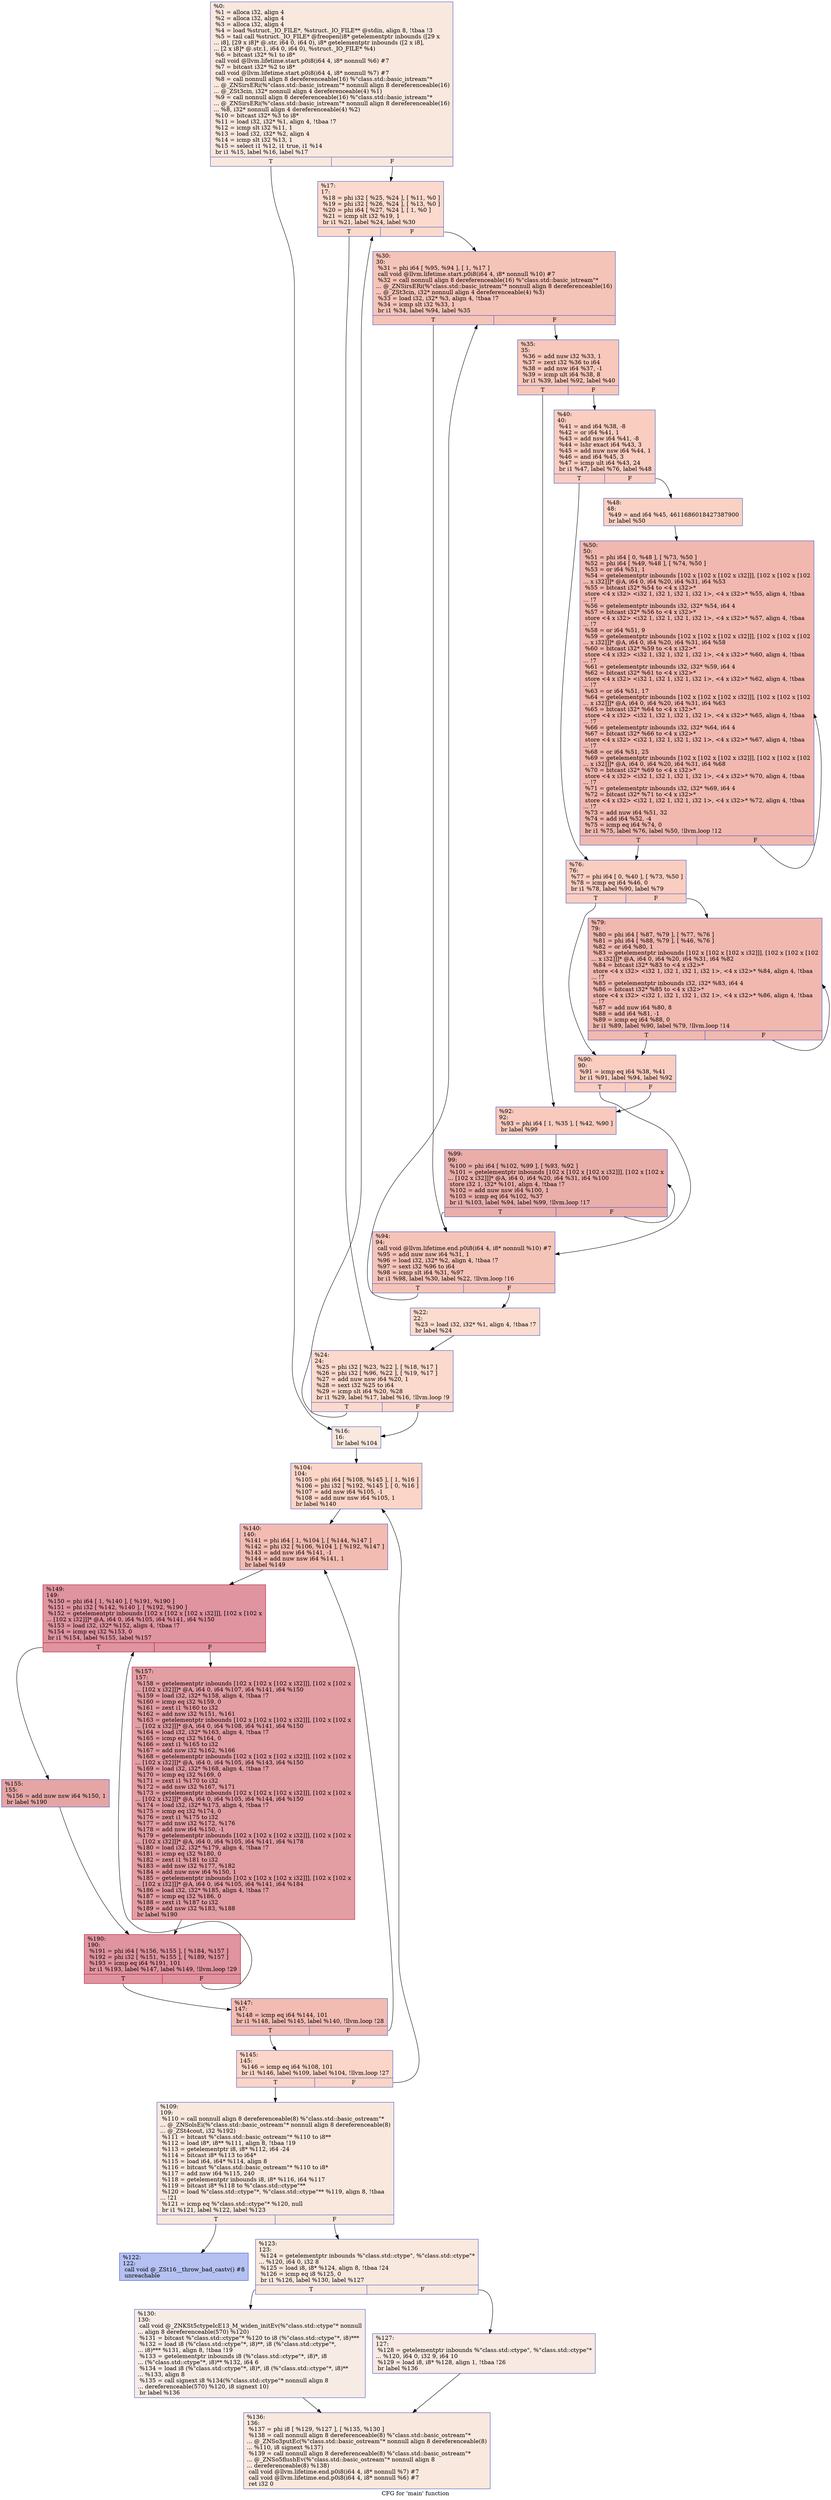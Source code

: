 digraph "CFG for 'main' function" {
	label="CFG for 'main' function";

	Node0x561527d8e800 [shape=record,color="#3d50c3ff", style=filled, fillcolor="#f2cab570",label="{%0:\l  %1 = alloca i32, align 4\l  %2 = alloca i32, align 4\l  %3 = alloca i32, align 4\l  %4 = load %struct._IO_FILE*, %struct._IO_FILE** @stdin, align 8, !tbaa !3\l  %5 = tail call %struct._IO_FILE* @freopen(i8* getelementptr inbounds ([29 x\l... i8], [29 x i8]* @.str, i64 0, i64 0), i8* getelementptr inbounds ([2 x i8],\l... [2 x i8]* @.str.1, i64 0, i64 0), %struct._IO_FILE* %4)\l  %6 = bitcast i32* %1 to i8*\l  call void @llvm.lifetime.start.p0i8(i64 4, i8* nonnull %6) #7\l  %7 = bitcast i32* %2 to i8*\l  call void @llvm.lifetime.start.p0i8(i64 4, i8* nonnull %7) #7\l  %8 = call nonnull align 8 dereferenceable(16) %\"class.std::basic_istream\"*\l... @_ZNSirsERi(%\"class.std::basic_istream\"* nonnull align 8 dereferenceable(16)\l... @_ZSt3cin, i32* nonnull align 4 dereferenceable(4) %1)\l  %9 = call nonnull align 8 dereferenceable(16) %\"class.std::basic_istream\"*\l... @_ZNSirsERi(%\"class.std::basic_istream\"* nonnull align 8 dereferenceable(16)\l... %8, i32* nonnull align 4 dereferenceable(4) %2)\l  %10 = bitcast i32* %3 to i8*\l  %11 = load i32, i32* %1, align 4, !tbaa !7\l  %12 = icmp slt i32 %11, 1\l  %13 = load i32, i32* %2, align 4\l  %14 = icmp slt i32 %13, 1\l  %15 = select i1 %12, i1 true, i1 %14\l  br i1 %15, label %16, label %17\l|{<s0>T|<s1>F}}"];
	Node0x561527d8e800:s0 -> Node0x561527d91830;
	Node0x561527d8e800:s1 -> Node0x561527d918c0;
	Node0x561527d91830 [shape=record,color="#3d50c3ff", style=filled, fillcolor="#f2cab570",label="{%16:\l16:                                               \l  br label %104\l}"];
	Node0x561527d91830 -> Node0x561527d91a00;
	Node0x561527d918c0 [shape=record,color="#3d50c3ff", style=filled, fillcolor="#f7ac8e70",label="{%17:\l17:                                               \l  %18 = phi i32 [ %25, %24 ], [ %11, %0 ]\l  %19 = phi i32 [ %26, %24 ], [ %13, %0 ]\l  %20 = phi i64 [ %27, %24 ], [ 1, %0 ]\l  %21 = icmp slt i32 %19, 1\l  br i1 %21, label %24, label %30\l|{<s0>T|<s1>F}}"];
	Node0x561527d918c0:s0 -> Node0x561527d91af0;
	Node0x561527d918c0:s1 -> Node0x561527d91ea0;
	Node0x561527d91fe0 [shape=record,color="#3d50c3ff", style=filled, fillcolor="#f7af9170",label="{%22:\l22:                                               \l  %23 = load i32, i32* %1, align 4, !tbaa !7\l  br label %24\l}"];
	Node0x561527d91fe0 -> Node0x561527d91af0;
	Node0x561527d91af0 [shape=record,color="#3d50c3ff", style=filled, fillcolor="#f7ac8e70",label="{%24:\l24:                                               \l  %25 = phi i32 [ %23, %22 ], [ %18, %17 ]\l  %26 = phi i32 [ %96, %22 ], [ %19, %17 ]\l  %27 = add nuw nsw i64 %20, 1\l  %28 = sext i32 %25 to i64\l  %29 = icmp slt i64 %20, %28\l  br i1 %29, label %17, label %16, !llvm.loop !9\l|{<s0>T|<s1>F}}"];
	Node0x561527d91af0:s0 -> Node0x561527d918c0;
	Node0x561527d91af0:s1 -> Node0x561527d91830;
	Node0x561527d91ea0 [shape=record,color="#3d50c3ff", style=filled, fillcolor="#e97a5f70",label="{%30:\l30:                                               \l  %31 = phi i64 [ %95, %94 ], [ 1, %17 ]\l  call void @llvm.lifetime.start.p0i8(i64 4, i8* nonnull %10) #7\l  %32 = call nonnull align 8 dereferenceable(16) %\"class.std::basic_istream\"*\l... @_ZNSirsERi(%\"class.std::basic_istream\"* nonnull align 8 dereferenceable(16)\l... @_ZSt3cin, i32* nonnull align 4 dereferenceable(4) %3)\l  %33 = load i32, i32* %3, align 4, !tbaa !7\l  %34 = icmp slt i32 %33, 1\l  br i1 %34, label %94, label %35\l|{<s0>T|<s1>F}}"];
	Node0x561527d91ea0:s0 -> Node0x561527d92b80;
	Node0x561527d91ea0:s1 -> Node0x561527d93240;
	Node0x561527d93240 [shape=record,color="#3d50c3ff", style=filled, fillcolor="#ed836670",label="{%35:\l35:                                               \l  %36 = add nuw i32 %33, 1\l  %37 = zext i32 %36 to i64\l  %38 = add nsw i64 %37, -1\l  %39 = icmp ult i64 %38, 8\l  br i1 %39, label %92, label %40\l|{<s0>T|<s1>F}}"];
	Node0x561527d93240:s0 -> Node0x561527d93560;
	Node0x561527d93240:s1 -> Node0x561527d935b0;
	Node0x561527d935b0 [shape=record,color="#3d50c3ff", style=filled, fillcolor="#f2907270",label="{%40:\l40:                                               \l  %41 = and i64 %38, -8\l  %42 = or i64 %41, 1\l  %43 = add nsw i64 %41, -8\l  %44 = lshr exact i64 %43, 3\l  %45 = add nuw nsw i64 %44, 1\l  %46 = and i64 %45, 3\l  %47 = icmp ult i64 %43, 24\l  br i1 %47, label %76, label %48\l|{<s0>T|<s1>F}}"];
	Node0x561527d935b0:s0 -> Node0x561527d93b70;
	Node0x561527d935b0:s1 -> Node0x561527d93bc0;
	Node0x561527d93bc0 [shape=record,color="#3d50c3ff", style=filled, fillcolor="#f4987a70",label="{%48:\l48:                                               \l  %49 = and i64 %45, 4611686018427387900\l  br label %50\l}"];
	Node0x561527d93bc0 -> Node0x561527d93dc0;
	Node0x561527d93dc0 [shape=record,color="#3d50c3ff", style=filled, fillcolor="#dc5d4a70",label="{%50:\l50:                                               \l  %51 = phi i64 [ 0, %48 ], [ %73, %50 ]\l  %52 = phi i64 [ %49, %48 ], [ %74, %50 ]\l  %53 = or i64 %51, 1\l  %54 = getelementptr inbounds [102 x [102 x [102 x i32]]], [102 x [102 x [102\l... x i32]]]* @A, i64 0, i64 %20, i64 %31, i64 %53\l  %55 = bitcast i32* %54 to \<4 x i32\>*\l  store \<4 x i32\> \<i32 1, i32 1, i32 1, i32 1\>, \<4 x i32\>* %55, align 4, !tbaa\l... !7\l  %56 = getelementptr inbounds i32, i32* %54, i64 4\l  %57 = bitcast i32* %56 to \<4 x i32\>*\l  store \<4 x i32\> \<i32 1, i32 1, i32 1, i32 1\>, \<4 x i32\>* %57, align 4, !tbaa\l... !7\l  %58 = or i64 %51, 9\l  %59 = getelementptr inbounds [102 x [102 x [102 x i32]]], [102 x [102 x [102\l... x i32]]]* @A, i64 0, i64 %20, i64 %31, i64 %58\l  %60 = bitcast i32* %59 to \<4 x i32\>*\l  store \<4 x i32\> \<i32 1, i32 1, i32 1, i32 1\>, \<4 x i32\>* %60, align 4, !tbaa\l... !7\l  %61 = getelementptr inbounds i32, i32* %59, i64 4\l  %62 = bitcast i32* %61 to \<4 x i32\>*\l  store \<4 x i32\> \<i32 1, i32 1, i32 1, i32 1\>, \<4 x i32\>* %62, align 4, !tbaa\l... !7\l  %63 = or i64 %51, 17\l  %64 = getelementptr inbounds [102 x [102 x [102 x i32]]], [102 x [102 x [102\l... x i32]]]* @A, i64 0, i64 %20, i64 %31, i64 %63\l  %65 = bitcast i32* %64 to \<4 x i32\>*\l  store \<4 x i32\> \<i32 1, i32 1, i32 1, i32 1\>, \<4 x i32\>* %65, align 4, !tbaa\l... !7\l  %66 = getelementptr inbounds i32, i32* %64, i64 4\l  %67 = bitcast i32* %66 to \<4 x i32\>*\l  store \<4 x i32\> \<i32 1, i32 1, i32 1, i32 1\>, \<4 x i32\>* %67, align 4, !tbaa\l... !7\l  %68 = or i64 %51, 25\l  %69 = getelementptr inbounds [102 x [102 x [102 x i32]]], [102 x [102 x [102\l... x i32]]]* @A, i64 0, i64 %20, i64 %31, i64 %68\l  %70 = bitcast i32* %69 to \<4 x i32\>*\l  store \<4 x i32\> \<i32 1, i32 1, i32 1, i32 1\>, \<4 x i32\>* %70, align 4, !tbaa\l... !7\l  %71 = getelementptr inbounds i32, i32* %69, i64 4\l  %72 = bitcast i32* %71 to \<4 x i32\>*\l  store \<4 x i32\> \<i32 1, i32 1, i32 1, i32 1\>, \<4 x i32\>* %72, align 4, !tbaa\l... !7\l  %73 = add nuw i64 %51, 32\l  %74 = add i64 %52, -4\l  %75 = icmp eq i64 %74, 0\l  br i1 %75, label %76, label %50, !llvm.loop !12\l|{<s0>T|<s1>F}}"];
	Node0x561527d93dc0:s0 -> Node0x561527d93b70;
	Node0x561527d93dc0:s1 -> Node0x561527d93dc0;
	Node0x561527d93b70 [shape=record,color="#3d50c3ff", style=filled, fillcolor="#f2907270",label="{%76:\l76:                                               \l  %77 = phi i64 [ 0, %40 ], [ %73, %50 ]\l  %78 = icmp eq i64 %46, 0\l  br i1 %78, label %90, label %79\l|{<s0>T|<s1>F}}"];
	Node0x561527d93b70:s0 -> Node0x561527d960b0;
	Node0x561527d93b70:s1 -> Node0x561527d96100;
	Node0x561527d96100 [shape=record,color="#3d50c3ff", style=filled, fillcolor="#dc5d4a70",label="{%79:\l79:                                               \l  %80 = phi i64 [ %87, %79 ], [ %77, %76 ]\l  %81 = phi i64 [ %88, %79 ], [ %46, %76 ]\l  %82 = or i64 %80, 1\l  %83 = getelementptr inbounds [102 x [102 x [102 x i32]]], [102 x [102 x [102\l... x i32]]]* @A, i64 0, i64 %20, i64 %31, i64 %82\l  %84 = bitcast i32* %83 to \<4 x i32\>*\l  store \<4 x i32\> \<i32 1, i32 1, i32 1, i32 1\>, \<4 x i32\>* %84, align 4, !tbaa\l... !7\l  %85 = getelementptr inbounds i32, i32* %83, i64 4\l  %86 = bitcast i32* %85 to \<4 x i32\>*\l  store \<4 x i32\> \<i32 1, i32 1, i32 1, i32 1\>, \<4 x i32\>* %86, align 4, !tbaa\l... !7\l  %87 = add nuw i64 %80, 8\l  %88 = add i64 %81, -1\l  %89 = icmp eq i64 %88, 0\l  br i1 %89, label %90, label %79, !llvm.loop !14\l|{<s0>T|<s1>F}}"];
	Node0x561527d96100:s0 -> Node0x561527d960b0;
	Node0x561527d96100:s1 -> Node0x561527d96100;
	Node0x561527d960b0 [shape=record,color="#3d50c3ff", style=filled, fillcolor="#f2907270",label="{%90:\l90:                                               \l  %91 = icmp eq i64 %38, %41\l  br i1 %91, label %94, label %92\l|{<s0>T|<s1>F}}"];
	Node0x561527d960b0:s0 -> Node0x561527d92b80;
	Node0x561527d960b0:s1 -> Node0x561527d93560;
	Node0x561527d93560 [shape=record,color="#3d50c3ff", style=filled, fillcolor="#ef886b70",label="{%92:\l92:                                               \l  %93 = phi i64 [ 1, %35 ], [ %42, %90 ]\l  br label %99\l}"];
	Node0x561527d93560 -> Node0x561527d96d10;
	Node0x561527d92b80 [shape=record,color="#3d50c3ff", style=filled, fillcolor="#e97a5f70",label="{%94:\l94:                                               \l  call void @llvm.lifetime.end.p0i8(i64 4, i8* nonnull %10) #7\l  %95 = add nuw nsw i64 %31, 1\l  %96 = load i32, i32* %2, align 4, !tbaa !7\l  %97 = sext i32 %96 to i64\l  %98 = icmp slt i64 %31, %97\l  br i1 %98, label %30, label %22, !llvm.loop !16\l|{<s0>T|<s1>F}}"];
	Node0x561527d92b80:s0 -> Node0x561527d91ea0;
	Node0x561527d92b80:s1 -> Node0x561527d91fe0;
	Node0x561527d96d10 [shape=record,color="#3d50c3ff", style=filled, fillcolor="#d0473d70",label="{%99:\l99:                                               \l  %100 = phi i64 [ %102, %99 ], [ %93, %92 ]\l  %101 = getelementptr inbounds [102 x [102 x [102 x i32]]], [102 x [102 x\l... [102 x i32]]]* @A, i64 0, i64 %20, i64 %31, i64 %100\l  store i32 1, i32* %101, align 4, !tbaa !7\l  %102 = add nuw nsw i64 %100, 1\l  %103 = icmp eq i64 %102, %37\l  br i1 %103, label %94, label %99, !llvm.loop !17\l|{<s0>T|<s1>F}}"];
	Node0x561527d96d10:s0 -> Node0x561527d92b80;
	Node0x561527d96d10:s1 -> Node0x561527d96d10;
	Node0x561527d91a00 [shape=record,color="#3d50c3ff", style=filled, fillcolor="#f5a08170",label="{%104:\l104:                                              \l  %105 = phi i64 [ %108, %145 ], [ 1, %16 ]\l  %106 = phi i32 [ %192, %145 ], [ 0, %16 ]\l  %107 = add nsw i64 %105, -1\l  %108 = add nuw nsw i64 %105, 1\l  br label %140\l}"];
	Node0x561527d91a00 -> Node0x561527d97b20;
	Node0x561527d97be0 [shape=record,color="#3d50c3ff", style=filled, fillcolor="#f2cab570",label="{%109:\l109:                                              \l  %110 = call nonnull align 8 dereferenceable(8) %\"class.std::basic_ostream\"*\l... @_ZNSolsEi(%\"class.std::basic_ostream\"* nonnull align 8 dereferenceable(8)\l... @_ZSt4cout, i32 %192)\l  %111 = bitcast %\"class.std::basic_ostream\"* %110 to i8**\l  %112 = load i8*, i8** %111, align 8, !tbaa !19\l  %113 = getelementptr i8, i8* %112, i64 -24\l  %114 = bitcast i8* %113 to i64*\l  %115 = load i64, i64* %114, align 8\l  %116 = bitcast %\"class.std::basic_ostream\"* %110 to i8*\l  %117 = add nsw i64 %115, 240\l  %118 = getelementptr inbounds i8, i8* %116, i64 %117\l  %119 = bitcast i8* %118 to %\"class.std::ctype\"**\l  %120 = load %\"class.std::ctype\"*, %\"class.std::ctype\"** %119, align 8, !tbaa\l... !21\l  %121 = icmp eq %\"class.std::ctype\"* %120, null\l  br i1 %121, label %122, label %123\l|{<s0>T|<s1>F}}"];
	Node0x561527d97be0:s0 -> Node0x561527d986b0;
	Node0x561527d97be0:s1 -> Node0x561527d98740;
	Node0x561527d986b0 [shape=record,color="#3d50c3ff", style=filled, fillcolor="#5572df70",label="{%122:\l122:                                              \l  call void @_ZSt16__throw_bad_castv() #8\l  unreachable\l}"];
	Node0x561527d98740 [shape=record,color="#3d50c3ff", style=filled, fillcolor="#f2cab570",label="{%123:\l123:                                              \l  %124 = getelementptr inbounds %\"class.std::ctype\", %\"class.std::ctype\"*\l... %120, i64 0, i32 8\l  %125 = load i8, i8* %124, align 8, !tbaa !24\l  %126 = icmp eq i8 %125, 0\l  br i1 %126, label %130, label %127\l|{<s0>T|<s1>F}}"];
	Node0x561527d98740:s0 -> Node0x561527d98dc0;
	Node0x561527d98740:s1 -> Node0x561527d98e50;
	Node0x561527d98e50 [shape=record,color="#3d50c3ff", style=filled, fillcolor="#efcebd70",label="{%127:\l127:                                              \l  %128 = getelementptr inbounds %\"class.std::ctype\", %\"class.std::ctype\"*\l... %120, i64 0, i32 9, i64 10\l  %129 = load i8, i8* %128, align 1, !tbaa !26\l  br label %136\l}"];
	Node0x561527d98e50 -> Node0x561527d99950;
	Node0x561527d98dc0 [shape=record,color="#3d50c3ff", style=filled, fillcolor="#ecd3c570",label="{%130:\l130:                                              \l  call void @_ZNKSt5ctypeIcE13_M_widen_initEv(%\"class.std::ctype\"* nonnull\l... align 8 dereferenceable(570) %120)\l  %131 = bitcast %\"class.std::ctype\"* %120 to i8 (%\"class.std::ctype\"*, i8)***\l  %132 = load i8 (%\"class.std::ctype\"*, i8)**, i8 (%\"class.std::ctype\"*,\l... i8)*** %131, align 8, !tbaa !19\l  %133 = getelementptr inbounds i8 (%\"class.std::ctype\"*, i8)*, i8\l... (%\"class.std::ctype\"*, i8)** %132, i64 6\l  %134 = load i8 (%\"class.std::ctype\"*, i8)*, i8 (%\"class.std::ctype\"*, i8)**\l... %133, align 8\l  %135 = call signext i8 %134(%\"class.std::ctype\"* nonnull align 8\l... dereferenceable(570) %120, i8 signext 10)\l  br label %136\l}"];
	Node0x561527d98dc0 -> Node0x561527d99950;
	Node0x561527d99950 [shape=record,color="#3d50c3ff", style=filled, fillcolor="#f2cab570",label="{%136:\l136:                                              \l  %137 = phi i8 [ %129, %127 ], [ %135, %130 ]\l  %138 = call nonnull align 8 dereferenceable(8) %\"class.std::basic_ostream\"*\l... @_ZNSo3putEc(%\"class.std::basic_ostream\"* nonnull align 8 dereferenceable(8)\l... %110, i8 signext %137)\l  %139 = call nonnull align 8 dereferenceable(8) %\"class.std::basic_ostream\"*\l... @_ZNSo5flushEv(%\"class.std::basic_ostream\"* nonnull align 8\l... dereferenceable(8) %138)\l  call void @llvm.lifetime.end.p0i8(i64 4, i8* nonnull %7) #7\l  call void @llvm.lifetime.end.p0i8(i64 4, i8* nonnull %6) #7\l  ret i32 0\l}"];
	Node0x561527d97b20 [shape=record,color="#3d50c3ff", style=filled, fillcolor="#e1675170",label="{%140:\l140:                                              \l  %141 = phi i64 [ 1, %104 ], [ %144, %147 ]\l  %142 = phi i32 [ %106, %104 ], [ %192, %147 ]\l  %143 = add nsw i64 %141, -1\l  %144 = add nuw nsw i64 %141, 1\l  br label %149\l}"];
	Node0x561527d97b20 -> Node0x561527d9ba00;
	Node0x561527d97810 [shape=record,color="#3d50c3ff", style=filled, fillcolor="#f5a08170",label="{%145:\l145:                                              \l  %146 = icmp eq i64 %108, 101\l  br i1 %146, label %109, label %104, !llvm.loop !27\l|{<s0>T|<s1>F}}"];
	Node0x561527d97810:s0 -> Node0x561527d97be0;
	Node0x561527d97810:s1 -> Node0x561527d91a00;
	Node0x561527d9b730 [shape=record,color="#3d50c3ff", style=filled, fillcolor="#e1675170",label="{%147:\l147:                                              \l  %148 = icmp eq i64 %144, 101\l  br i1 %148, label %145, label %140, !llvm.loop !28\l|{<s0>T|<s1>F}}"];
	Node0x561527d9b730:s0 -> Node0x561527d97810;
	Node0x561527d9b730:s1 -> Node0x561527d97b20;
	Node0x561527d9ba00 [shape=record,color="#b70d28ff", style=filled, fillcolor="#b70d2870",label="{%149:\l149:                                              \l  %150 = phi i64 [ 1, %140 ], [ %191, %190 ]\l  %151 = phi i32 [ %142, %140 ], [ %192, %190 ]\l  %152 = getelementptr inbounds [102 x [102 x [102 x i32]]], [102 x [102 x\l... [102 x i32]]]* @A, i64 0, i64 %105, i64 %141, i64 %150\l  %153 = load i32, i32* %152, align 4, !tbaa !7\l  %154 = icmp eq i32 %153, 0\l  br i1 %154, label %155, label %157\l|{<s0>T|<s1>F}}"];
	Node0x561527d9ba00:s0 -> Node0x561527d9c2b0;
	Node0x561527d9ba00:s1 -> Node0x561527d9c340;
	Node0x561527d9c2b0 [shape=record,color="#3d50c3ff", style=filled, fillcolor="#c5333470",label="{%155:\l155:                                              \l  %156 = add nuw nsw i64 %150, 1\l  br label %190\l}"];
	Node0x561527d9c2b0 -> Node0x561527d9bec0;
	Node0x561527d9c340 [shape=record,color="#b70d28ff", style=filled, fillcolor="#be242e70",label="{%157:\l157:                                              \l  %158 = getelementptr inbounds [102 x [102 x [102 x i32]]], [102 x [102 x\l... [102 x i32]]]* @A, i64 0, i64 %107, i64 %141, i64 %150\l  %159 = load i32, i32* %158, align 4, !tbaa !7\l  %160 = icmp eq i32 %159, 0\l  %161 = zext i1 %160 to i32\l  %162 = add nsw i32 %151, %161\l  %163 = getelementptr inbounds [102 x [102 x [102 x i32]]], [102 x [102 x\l... [102 x i32]]]* @A, i64 0, i64 %108, i64 %141, i64 %150\l  %164 = load i32, i32* %163, align 4, !tbaa !7\l  %165 = icmp eq i32 %164, 0\l  %166 = zext i1 %165 to i32\l  %167 = add nsw i32 %162, %166\l  %168 = getelementptr inbounds [102 x [102 x [102 x i32]]], [102 x [102 x\l... [102 x i32]]]* @A, i64 0, i64 %105, i64 %143, i64 %150\l  %169 = load i32, i32* %168, align 4, !tbaa !7\l  %170 = icmp eq i32 %169, 0\l  %171 = zext i1 %170 to i32\l  %172 = add nsw i32 %167, %171\l  %173 = getelementptr inbounds [102 x [102 x [102 x i32]]], [102 x [102 x\l... [102 x i32]]]* @A, i64 0, i64 %105, i64 %144, i64 %150\l  %174 = load i32, i32* %173, align 4, !tbaa !7\l  %175 = icmp eq i32 %174, 0\l  %176 = zext i1 %175 to i32\l  %177 = add nsw i32 %172, %176\l  %178 = add nsw i64 %150, -1\l  %179 = getelementptr inbounds [102 x [102 x [102 x i32]]], [102 x [102 x\l... [102 x i32]]]* @A, i64 0, i64 %105, i64 %141, i64 %178\l  %180 = load i32, i32* %179, align 4, !tbaa !7\l  %181 = icmp eq i32 %180, 0\l  %182 = zext i1 %181 to i32\l  %183 = add nsw i32 %177, %182\l  %184 = add nuw nsw i64 %150, 1\l  %185 = getelementptr inbounds [102 x [102 x [102 x i32]]], [102 x [102 x\l... [102 x i32]]]* @A, i64 0, i64 %105, i64 %141, i64 %184\l  %186 = load i32, i32* %185, align 4, !tbaa !7\l  %187 = icmp eq i32 %186, 0\l  %188 = zext i1 %187 to i32\l  %189 = add nsw i32 %183, %188\l  br label %190\l}"];
	Node0x561527d9c340 -> Node0x561527d9bec0;
	Node0x561527d9bec0 [shape=record,color="#b70d28ff", style=filled, fillcolor="#b70d2870",label="{%190:\l190:                                              \l  %191 = phi i64 [ %156, %155 ], [ %184, %157 ]\l  %192 = phi i32 [ %151, %155 ], [ %189, %157 ]\l  %193 = icmp eq i64 %191, 101\l  br i1 %193, label %147, label %149, !llvm.loop !29\l|{<s0>T|<s1>F}}"];
	Node0x561527d9bec0:s0 -> Node0x561527d9b730;
	Node0x561527d9bec0:s1 -> Node0x561527d9ba00;
}
